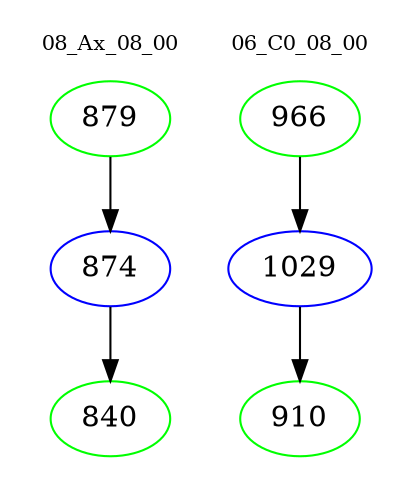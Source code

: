 digraph{
subgraph cluster_0 {
color = white
label = "08_Ax_08_00";
fontsize=10;
T0_879 [label="879", color="green"]
T0_879 -> T0_874 [color="black"]
T0_874 [label="874", color="blue"]
T0_874 -> T0_840 [color="black"]
T0_840 [label="840", color="green"]
}
subgraph cluster_1 {
color = white
label = "06_C0_08_00";
fontsize=10;
T1_966 [label="966", color="green"]
T1_966 -> T1_1029 [color="black"]
T1_1029 [label="1029", color="blue"]
T1_1029 -> T1_910 [color="black"]
T1_910 [label="910", color="green"]
}
}

